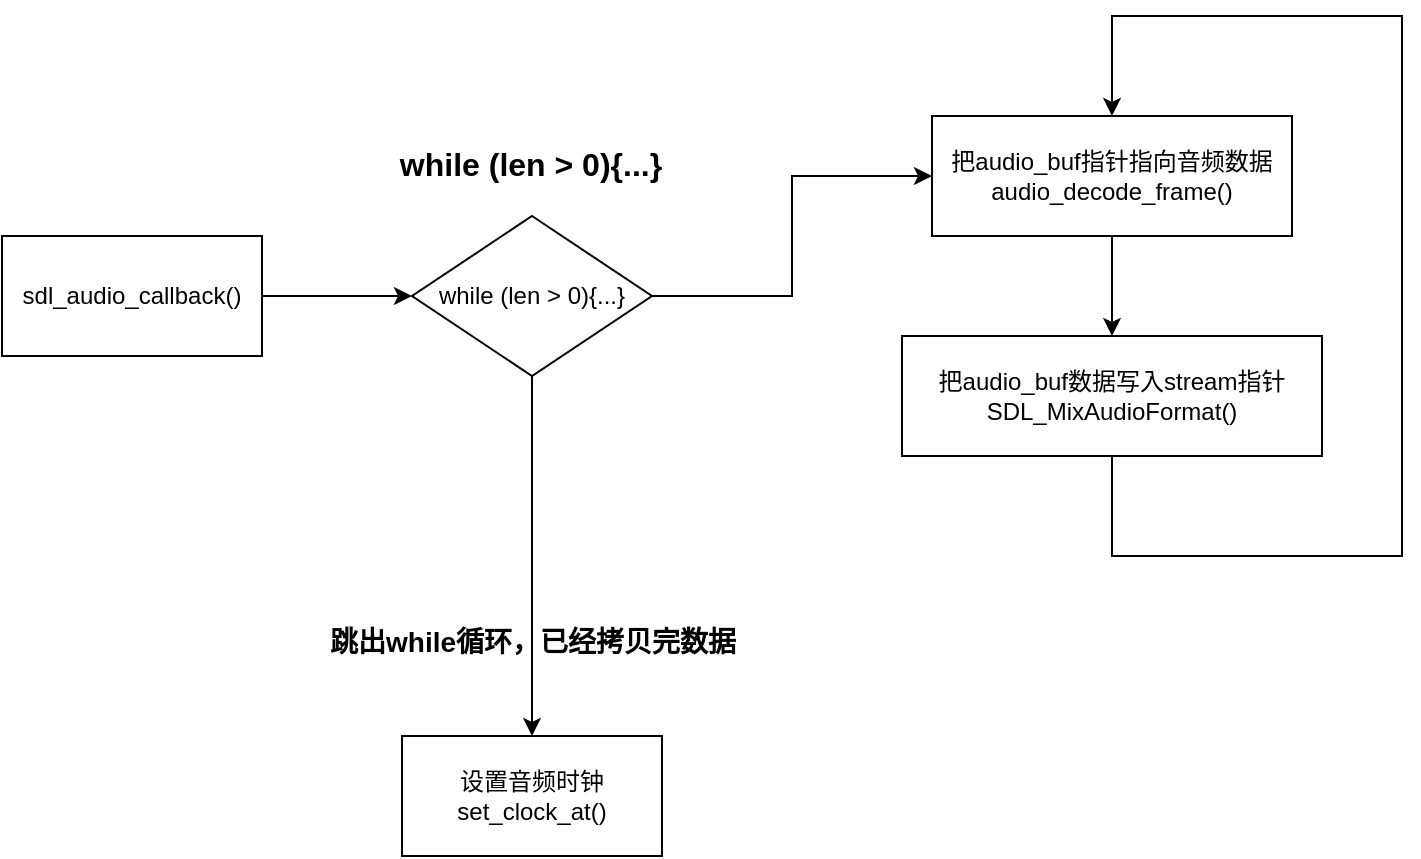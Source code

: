 <mxfile version="20.2.3" type="device"><diagram id="CCSkUD4YMc4SreTmyc2y" name="第 1 页"><mxGraphModel dx="1915" dy="865" grid="1" gridSize="10" guides="1" tooltips="1" connect="1" arrows="1" fold="1" page="1" pageScale="1" pageWidth="827" pageHeight="1169" math="0" shadow="0"><root><mxCell id="0"/><mxCell id="1" parent="0"/><mxCell id="pn7VR04Tg9A75CTHHnQg-4" style="edgeStyle=orthogonalEdgeStyle;rounded=0;orthogonalLoop=1;jettySize=auto;html=1;fontSize=20;" parent="1" source="e5IqjNc-tpapWqmCTDuo-1" target="pn7VR04Tg9A75CTHHnQg-1" edge="1"><mxGeometry relative="1" as="geometry"/></mxCell><mxCell id="e5IqjNc-tpapWqmCTDuo-1" value="sdl_audio_callback()" style="rounded=0;whiteSpace=wrap;html=1;" parent="1" vertex="1"><mxGeometry x="80" y="390" width="130" height="60" as="geometry"/></mxCell><mxCell id="pn7VR04Tg9A75CTHHnQg-5" style="edgeStyle=orthogonalEdgeStyle;rounded=0;orthogonalLoop=1;jettySize=auto;html=1;exitX=0.5;exitY=1;exitDx=0;exitDy=0;fontSize=20;" parent="1" source="pn7VR04Tg9A75CTHHnQg-1" target="pn7VR04Tg9A75CTHHnQg-2" edge="1"><mxGeometry relative="1" as="geometry"/></mxCell><mxCell id="pn7VR04Tg9A75CTHHnQg-11" style="edgeStyle=orthogonalEdgeStyle;rounded=0;orthogonalLoop=1;jettySize=auto;html=1;exitX=1;exitY=0.5;exitDx=0;exitDy=0;fontSize=16;" parent="1" source="pn7VR04Tg9A75CTHHnQg-1" target="pn7VR04Tg9A75CTHHnQg-6" edge="1"><mxGeometry relative="1" as="geometry"/></mxCell><mxCell id="pn7VR04Tg9A75CTHHnQg-1" value="while (len &amp;gt; 0){...}" style="rhombus;whiteSpace=wrap;html=1;" parent="1" vertex="1"><mxGeometry x="285" y="380" width="120" height="80" as="geometry"/></mxCell><mxCell id="pn7VR04Tg9A75CTHHnQg-2" value="设置音频时钟&lt;br&gt;set_clock_at()" style="rounded=0;whiteSpace=wrap;html=1;" parent="1" vertex="1"><mxGeometry x="280" y="640" width="130" height="60" as="geometry"/></mxCell><mxCell id="pn7VR04Tg9A75CTHHnQg-3" value="while (len &amp;gt; 0){...}" style="text;strokeColor=none;fillColor=none;html=1;fontSize=16;fontStyle=1;verticalAlign=middle;align=center;" parent="1" vertex="1"><mxGeometry x="229" y="334" width="230" height="40" as="geometry"/></mxCell><mxCell id="pn7VR04Tg9A75CTHHnQg-12" style="edgeStyle=orthogonalEdgeStyle;rounded=0;orthogonalLoop=1;jettySize=auto;html=1;exitX=0.5;exitY=1;exitDx=0;exitDy=0;entryX=0.5;entryY=0;entryDx=0;entryDy=0;fontSize=16;" parent="1" source="pn7VR04Tg9A75CTHHnQg-6" target="pn7VR04Tg9A75CTHHnQg-7" edge="1"><mxGeometry relative="1" as="geometry"/></mxCell><mxCell id="pn7VR04Tg9A75CTHHnQg-6" value="把audio_buf指针指向音频数据&lt;br&gt;audio_decode_frame()" style="rounded=0;whiteSpace=wrap;html=1;" parent="1" vertex="1"><mxGeometry x="545" y="330" width="180" height="60" as="geometry"/></mxCell><mxCell id="pn7VR04Tg9A75CTHHnQg-7" value="把audio_buf数据写入stream指针&lt;br&gt;SDL_MixAudioFormat()" style="rounded=0;whiteSpace=wrap;html=1;" parent="1" vertex="1"><mxGeometry x="530" y="440" width="210" height="60" as="geometry"/></mxCell><mxCell id="pn7VR04Tg9A75CTHHnQg-8" value="&lt;font style=&quot;font-size: 14px;&quot;&gt;跳出while循环，已经拷贝完数据&lt;/font&gt;" style="text;strokeColor=none;fillColor=none;html=1;fontSize=24;fontStyle=1;verticalAlign=middle;align=center;" parent="1" vertex="1"><mxGeometry x="234" y="570" width="222" height="40" as="geometry"/></mxCell><mxCell id="pn7VR04Tg9A75CTHHnQg-15" value="" style="endArrow=classic;html=1;rounded=0;fontSize=16;exitX=0.5;exitY=1;exitDx=0;exitDy=0;entryX=0.5;entryY=0;entryDx=0;entryDy=0;" parent="1" source="pn7VR04Tg9A75CTHHnQg-7" target="pn7VR04Tg9A75CTHHnQg-6" edge="1"><mxGeometry width="50" height="50" relative="1" as="geometry"><mxPoint x="690" y="630" as="sourcePoint"/><mxPoint x="640" y="240" as="targetPoint"/><Array as="points"><mxPoint x="635" y="550"/><mxPoint x="780" y="550"/><mxPoint x="780" y="280"/><mxPoint x="635" y="280"/></Array></mxGeometry></mxCell></root></mxGraphModel></diagram></mxfile>